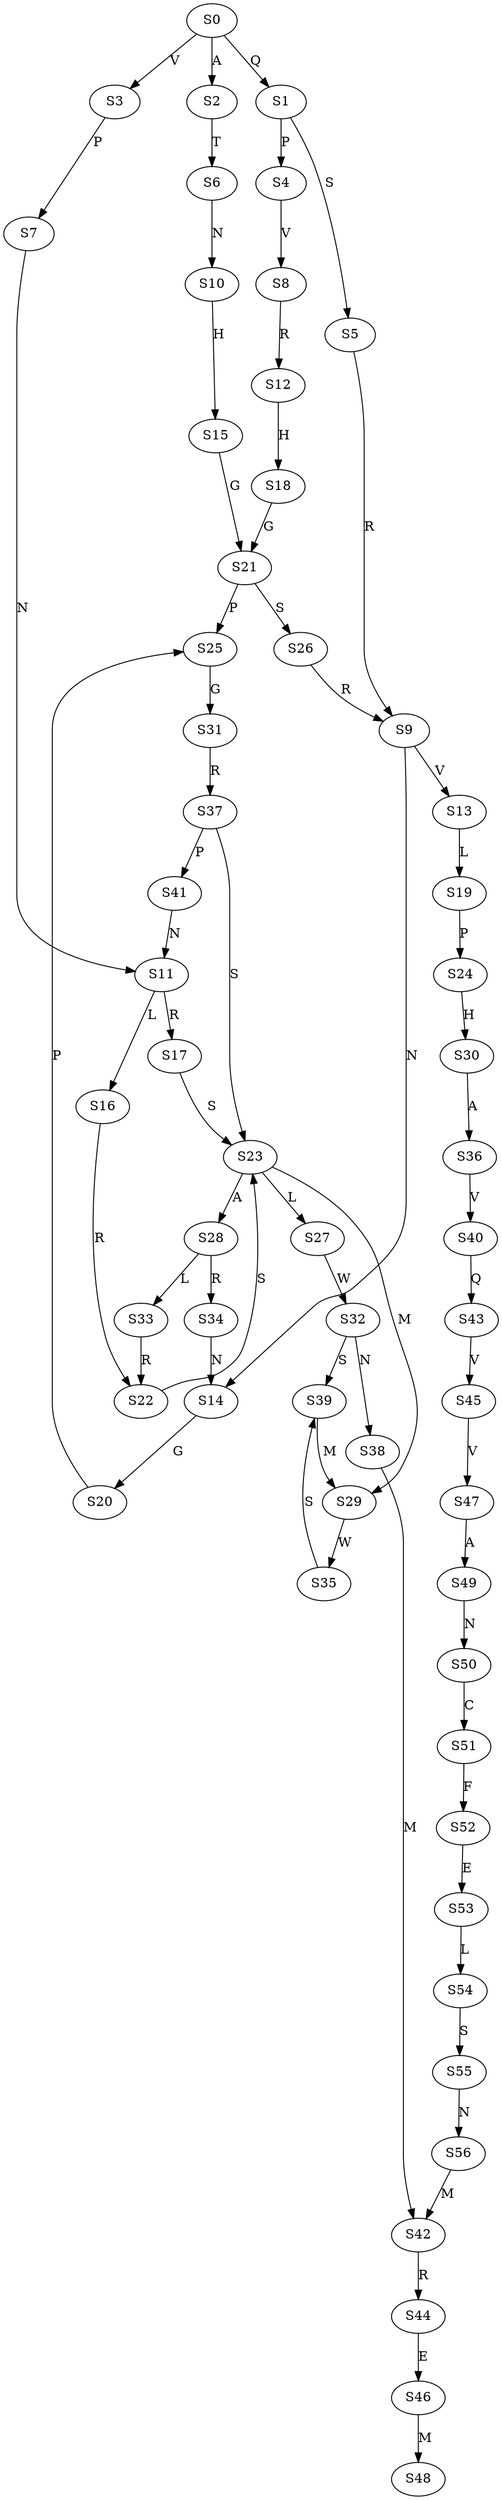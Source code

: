 strict digraph  {
	S0 -> S1 [ label = Q ];
	S0 -> S2 [ label = A ];
	S0 -> S3 [ label = V ];
	S1 -> S4 [ label = P ];
	S1 -> S5 [ label = S ];
	S2 -> S6 [ label = T ];
	S3 -> S7 [ label = P ];
	S4 -> S8 [ label = V ];
	S5 -> S9 [ label = R ];
	S6 -> S10 [ label = N ];
	S7 -> S11 [ label = N ];
	S8 -> S12 [ label = R ];
	S9 -> S13 [ label = V ];
	S9 -> S14 [ label = N ];
	S10 -> S15 [ label = H ];
	S11 -> S16 [ label = L ];
	S11 -> S17 [ label = R ];
	S12 -> S18 [ label = H ];
	S13 -> S19 [ label = L ];
	S14 -> S20 [ label = G ];
	S15 -> S21 [ label = G ];
	S16 -> S22 [ label = R ];
	S17 -> S23 [ label = S ];
	S18 -> S21 [ label = G ];
	S19 -> S24 [ label = P ];
	S20 -> S25 [ label = P ];
	S21 -> S25 [ label = P ];
	S21 -> S26 [ label = S ];
	S22 -> S23 [ label = S ];
	S23 -> S27 [ label = L ];
	S23 -> S28 [ label = A ];
	S23 -> S29 [ label = M ];
	S24 -> S30 [ label = H ];
	S25 -> S31 [ label = G ];
	S26 -> S9 [ label = R ];
	S27 -> S32 [ label = W ];
	S28 -> S33 [ label = L ];
	S28 -> S34 [ label = R ];
	S29 -> S35 [ label = W ];
	S30 -> S36 [ label = A ];
	S31 -> S37 [ label = R ];
	S32 -> S38 [ label = N ];
	S32 -> S39 [ label = S ];
	S33 -> S22 [ label = R ];
	S34 -> S14 [ label = N ];
	S35 -> S39 [ label = S ];
	S36 -> S40 [ label = V ];
	S37 -> S23 [ label = S ];
	S37 -> S41 [ label = P ];
	S38 -> S42 [ label = M ];
	S39 -> S29 [ label = M ];
	S40 -> S43 [ label = Q ];
	S41 -> S11 [ label = N ];
	S42 -> S44 [ label = R ];
	S43 -> S45 [ label = V ];
	S44 -> S46 [ label = E ];
	S45 -> S47 [ label = V ];
	S46 -> S48 [ label = M ];
	S47 -> S49 [ label = A ];
	S49 -> S50 [ label = N ];
	S50 -> S51 [ label = C ];
	S51 -> S52 [ label = F ];
	S52 -> S53 [ label = E ];
	S53 -> S54 [ label = L ];
	S54 -> S55 [ label = S ];
	S55 -> S56 [ label = N ];
	S56 -> S42 [ label = M ];
}
